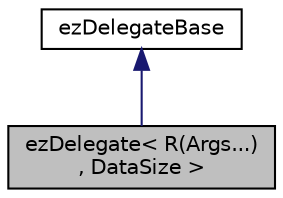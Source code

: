 digraph "ezDelegate&lt; R(Args...), DataSize &gt;"
{
 // LATEX_PDF_SIZE
  edge [fontname="Helvetica",fontsize="10",labelfontname="Helvetica",labelfontsize="10"];
  node [fontname="Helvetica",fontsize="10",shape=record];
  Node1 [label="ezDelegate\< R(Args...)\l, DataSize \>",height=0.2,width=0.4,color="black", fillcolor="grey75", style="filled", fontcolor="black",tooltip=" "];
  Node2 -> Node1 [dir="back",color="midnightblue",fontsize="10",style="solid",fontname="Helvetica"];
  Node2 [label="ezDelegateBase",height=0.2,width=0.4,color="black", fillcolor="white", style="filled",URL="$d5/dc3/classez_delegate_base.htm",tooltip="Base class for ezDelegate."];
}
